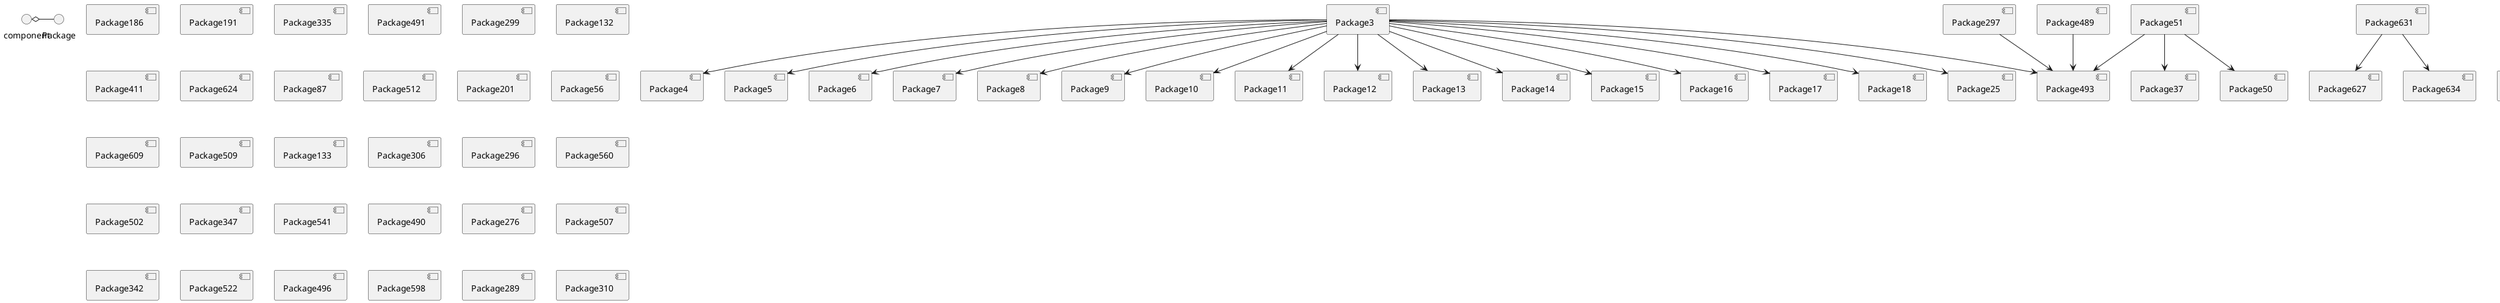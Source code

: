 @startuml
component Package3
component Package51
component Package297
component Package631
component Package54
component Package646
component Package489
component Package430
component Package159
component Package648
component Package153
component Package403
component Package615
component Package476
component Package161
component Package645
component Package312
component Package488
component Package302
component Package604
component Package154
component Package308
component Package104
component Package649
component Package543
component Package605
component Package295
component Package167
component Package145
component Package544
component Package331
component Package576
component Package647
component Package301
component Package189
component Package300
component Package585
component Package650
component Package408
component Package315
component Package106
component Package628
component Package292
component Package412
component Package422
component Package543
component Package157
component Package2
component Package291
component Package290
component Package305
component Package4
component Package5
component Package6
component Package7
component Package8
component Package9
component Package10
component Package11
component Package12
component Package13
component Package14
component Package15
component Package16
component Package17
component Package18
component Package186
component Package186
component Package186
component Package25
component Package543
component Package585
component Package585
component Package37
component Package543
component Package50
component Package57
component Package59
component Package60
component Package61
component Package585
component Package191
component Package335
component Package85
component Package94
component Package95
component Package96
component Package491
component Package299
component Package543
component Package149
component Package155
component Package299
component Package188
component Package132
component Package219
component Package132
component Package411
component Package585
component Package624
component Package247
component Package585
component Package87
component Package512
component Package201
component Package262
component Package56
component Package316
component Package609
component Package609
component Package332
component Package446
component Package345
component Package348
component Package509
component Package352
component Package546
component Package358
component Package133
component Package493
component Package493
component Package369
component Package306
component Package373
component Package374
component Package375
component Package515
component Package380
component Package381
component Package296
component Package560
component Package502
component Package347
component Package396
component Package56
component Package309
component Package417
component Package418
component Package56
component Package474
component Package480
component Package506
component Package541
component Package87
component Package490
component Package541
component Package276
component Package507
component Package342
component Package522
component Package496
component Package607
component Package614
component Package627
component Package634
component Package651
component Package652
component Package653
component Package654
component Package609
component Package609
component Package609
component Package535
component Package546
component Package546
component Package606
component Package606
component Package670
component Package598
component Package289
component Package678
component Package679
component Package680
component Package310
component Package687
component Package133
component Package305
component Package697
component Package446
component Package703
component O-Package
Package3 --> Package4
Package3 --> Package5
Package3 --> Package6
Package3 --> Package7
Package3 --> Package8
Package3 --> Package9
Package3 --> Package10
Package3 --> Package11
Package3 --> Package12
Package3 --> Package13
Package3 --> Package14
Package3 --> Package15
Package3 --> Package16
Package3 --> Package17
Package3 --> Package18
Package3 --> Package493
Package3 --> Package25
Package51 --> Package37
Package51 --> Package50
Package51 --> Package493
Package297 --> Package493
Package631 --> Package627
Package631 --> Package634
Package54 --> Package57
Package54 --> Package59
Package54 --> Package61
Package646 --> Package651
Package646 --> Package652
Package646 --> Package653
Package646 --> Package654
Package489 --> Package493
Package430 --> Package369
Package430 --> Package474
Package159 --> Package155
Package648 --> Package653
Package648 --> Package654
Package153 --> Package145
Package403 --> Package670
Package403 --> Package678
Package403 --> Package679
Package403 --> Package680
Package615 --> Package614
Package476 --> Package417
Package476 --> Package418
Package161 --> Package57
Package161 --> Package59
Package161 --> Package60
Package645 --> Package651
Package645 --> Package652
Package645 --> Package653
Package645 --> Package654
Package312 --> Package348
Package488 --> Package262
Package302 --> Package380
Package604 --> Package247
Package604 --> Package480
Package604 --> Package506
Package154 --> Package149
Package308 --> Package332
Package308 --> Package446
Package308 --> Package546
Package104 --> Package85
Package104 --> Package94
Package104 --> Package95
Package104 --> Package96
Package649 --> Package651
Package649 --> Package653
Package649 --> Package654
Package543 --> Package543
Package605 --> Package316
Package295 --> Package219
Package295 --> Package352
Package167 --> Package687
Package145 --> Package543
Package544 --> Package396
Package544 --> Package606
Package331 --> Package535
Package331 --> Package546
Package576 --> Package515
Package647 --> Package651
Package647 --> Package652
Package647 --> Package653
Package647 --> Package654
Package301 --> Package345
Package189 --> Package188
Package300 --> Package375
Package585 --> Package585
Package650 --> Package654
Package408 --> Package358
Package315 --> Package332
Package315 --> Package446
Package315 --> Package546
Package106 --> Package697
Package628 --> Package607
Package292 --> Package381
Package412 --> Package309
Package422 --> Package369
Package543 --> Package543
Package157 --> Package703
Package2 --> Package687
Package291 --> Package373
Package290 --> Package374
Package305 --> Package305
@enduml